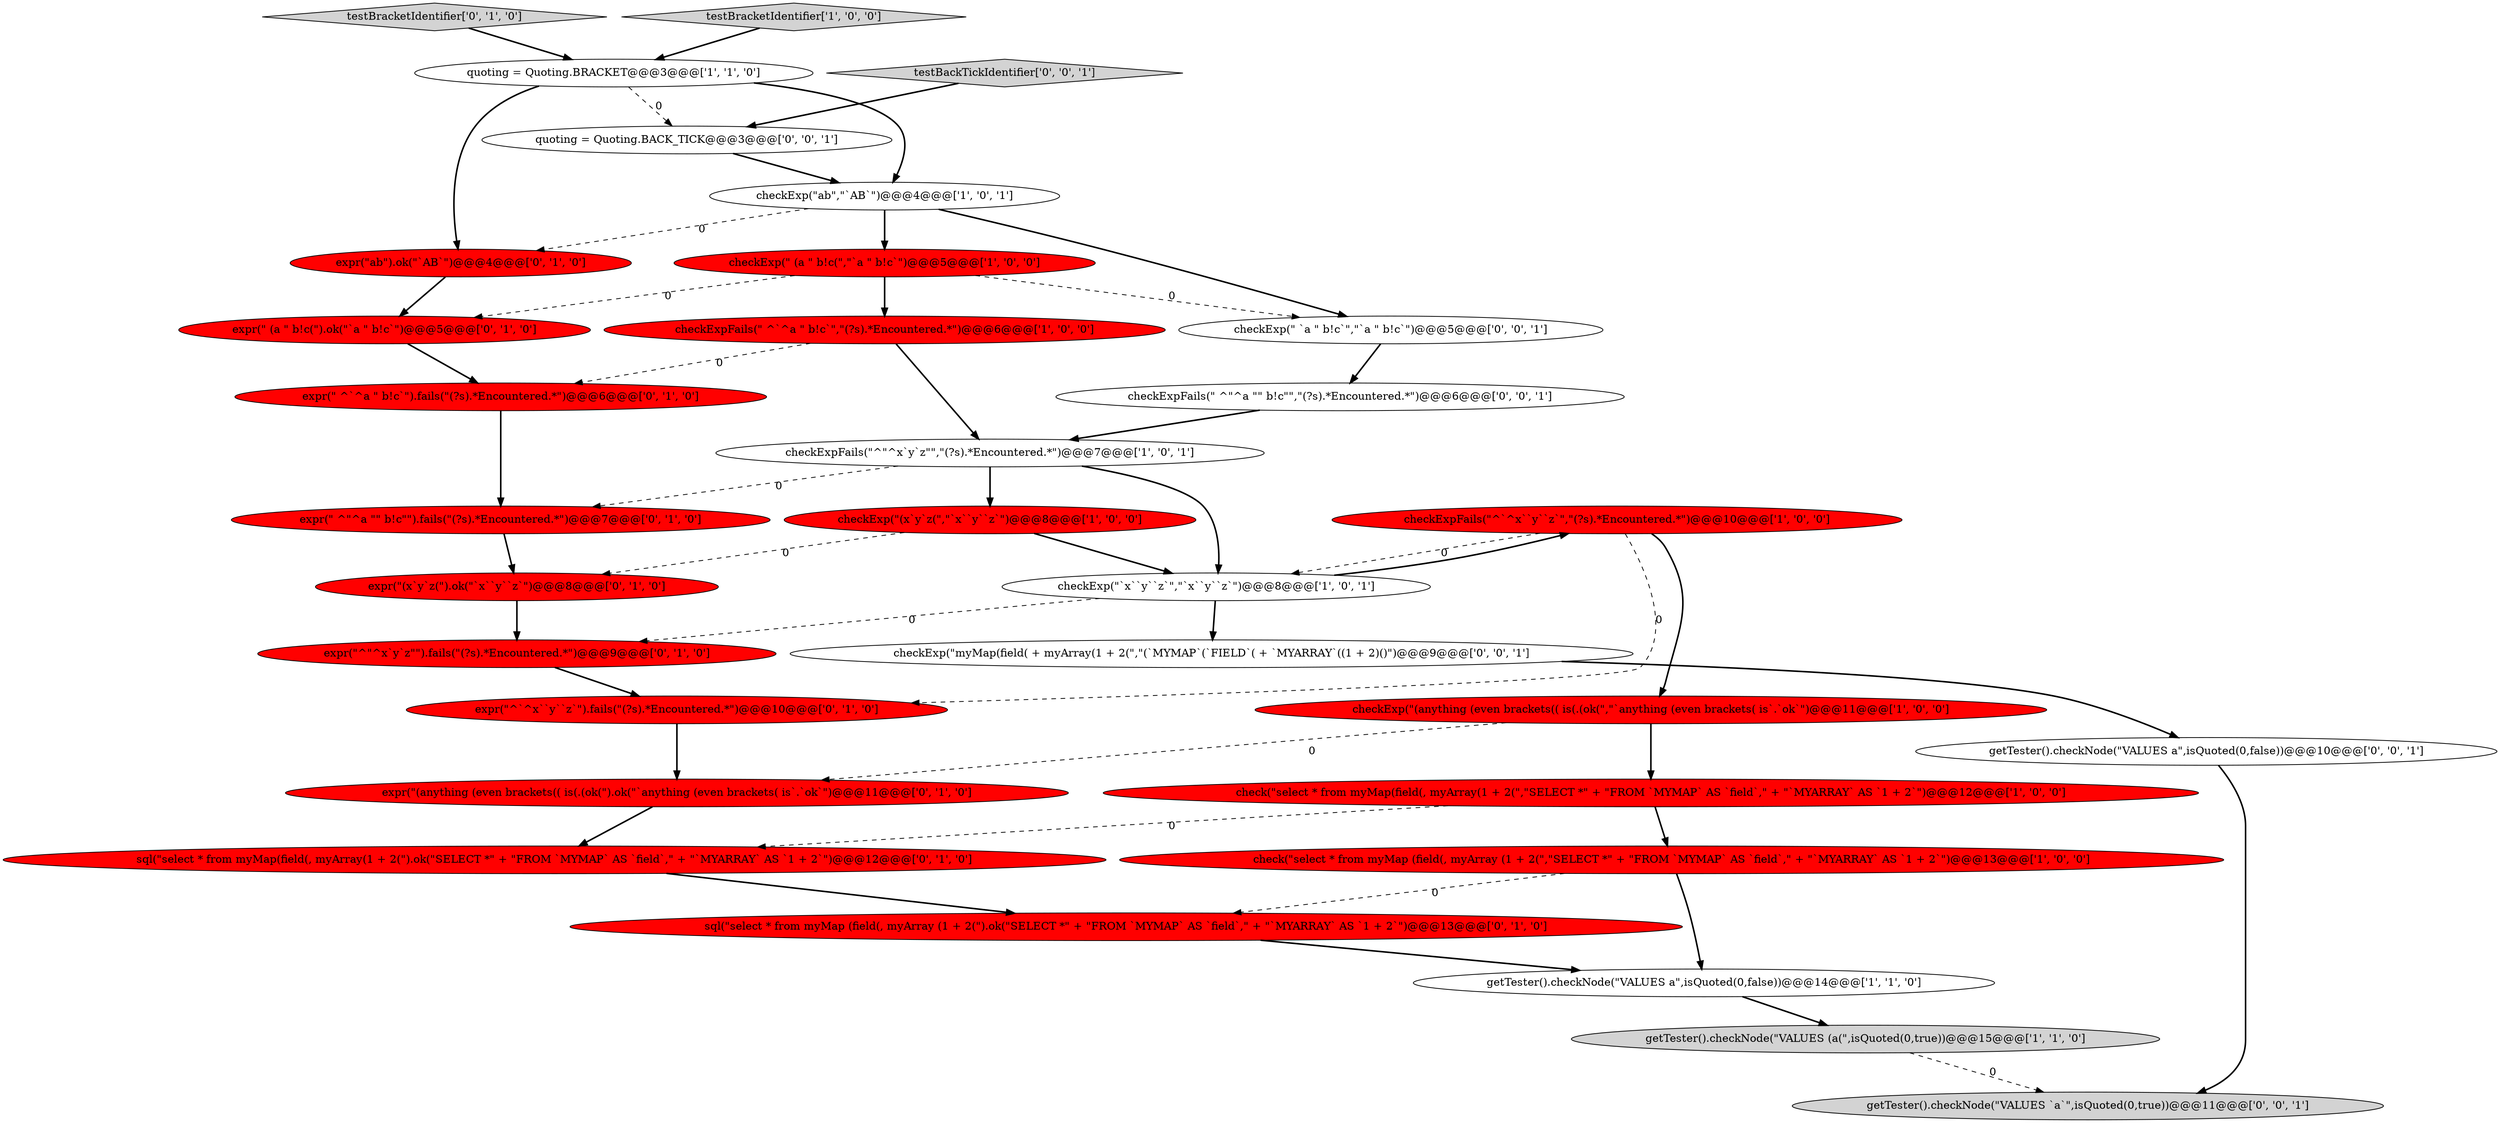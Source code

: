digraph {
10 [style = filled, label = "checkExpFails(\"^`^x``y``z`\",\"(?s).*Encountered.*\")@@@10@@@['1', '0', '0']", fillcolor = red, shape = ellipse image = "AAA1AAABBB1BBB"];
22 [style = filled, label = "sql(\"select * from myMap(field(, myArray(1 + 2(\").ok(\"SELECT *\" + \"FROM `MYMAP` AS `field`,\" + \"`MYARRAY` AS `1 + 2`\")@@@12@@@['0', '1', '0']", fillcolor = red, shape = ellipse image = "AAA1AAABBB2BBB"];
24 [style = filled, label = "testBracketIdentifier['0', '1', '0']", fillcolor = lightgray, shape = diamond image = "AAA0AAABBB2BBB"];
23 [style = filled, label = "expr(\" (a \" b!c(\").ok(\"`a \" b!c`\")@@@5@@@['0', '1', '0']", fillcolor = red, shape = ellipse image = "AAA1AAABBB2BBB"];
31 [style = filled, label = "checkExpFails(\" ^\"^a \"\" b!c\"\",\"(?s).*Encountered.*\")@@@6@@@['0', '0', '1']", fillcolor = white, shape = ellipse image = "AAA0AAABBB3BBB"];
8 [style = filled, label = "check(\"select * from myMap (field(, myArray (1 + 2(\",\"SELECT *\" + \"FROM `MYMAP` AS `field`,\" + \"`MYARRAY` AS `1 + 2`\")@@@13@@@['1', '0', '0']", fillcolor = red, shape = ellipse image = "AAA1AAABBB1BBB"];
5 [style = filled, label = "checkExp(\"(anything (even brackets(( is(.(ok(\",\"`anything (even brackets( is`.`ok`\")@@@11@@@['1', '0', '0']", fillcolor = red, shape = ellipse image = "AAA1AAABBB1BBB"];
9 [style = filled, label = "checkExp(\"ab\",\"`AB`\")@@@4@@@['1', '0', '1']", fillcolor = white, shape = ellipse image = "AAA0AAABBB1BBB"];
21 [style = filled, label = "expr(\" ^\"^a \"\" b!c\"\").fails(\"(?s).*Encountered.*\")@@@7@@@['0', '1', '0']", fillcolor = red, shape = ellipse image = "AAA1AAABBB2BBB"];
27 [style = filled, label = "getTester().checkNode(\"VALUES a\",isQuoted(0,false))@@@10@@@['0', '0', '1']", fillcolor = white, shape = ellipse image = "AAA0AAABBB3BBB"];
14 [style = filled, label = "expr(\"(anything (even brackets(( is(.(ok(\").ok(\"`anything (even brackets( is`.`ok`\")@@@11@@@['0', '1', '0']", fillcolor = red, shape = ellipse image = "AAA1AAABBB2BBB"];
18 [style = filled, label = "expr(\"^`^x``y``z`\").fails(\"(?s).*Encountered.*\")@@@10@@@['0', '1', '0']", fillcolor = red, shape = ellipse image = "AAA1AAABBB2BBB"];
29 [style = filled, label = "testBackTickIdentifier['0', '0', '1']", fillcolor = lightgray, shape = diamond image = "AAA0AAABBB3BBB"];
20 [style = filled, label = "expr(\"ab\").ok(\"`AB`\")@@@4@@@['0', '1', '0']", fillcolor = red, shape = ellipse image = "AAA1AAABBB2BBB"];
17 [style = filled, label = "sql(\"select * from myMap (field(, myArray (1 + 2(\").ok(\"SELECT *\" + \"FROM `MYMAP` AS `field`,\" + \"`MYARRAY` AS `1 + 2`\")@@@13@@@['0', '1', '0']", fillcolor = red, shape = ellipse image = "AAA1AAABBB2BBB"];
12 [style = filled, label = "checkExpFails(\" ^`^a \" b!c`\",\"(?s).*Encountered.*\")@@@6@@@['1', '0', '0']", fillcolor = red, shape = ellipse image = "AAA1AAABBB1BBB"];
25 [style = filled, label = "quoting = Quoting.BACK_TICK@@@3@@@['0', '0', '1']", fillcolor = white, shape = ellipse image = "AAA0AAABBB3BBB"];
26 [style = filled, label = "getTester().checkNode(\"VALUES `a`\",isQuoted(0,true))@@@11@@@['0', '0', '1']", fillcolor = lightgray, shape = ellipse image = "AAA0AAABBB3BBB"];
2 [style = filled, label = "testBracketIdentifier['1', '0', '0']", fillcolor = lightgray, shape = diamond image = "AAA0AAABBB1BBB"];
19 [style = filled, label = "expr(\" ^`^a \" b!c`\").fails(\"(?s).*Encountered.*\")@@@6@@@['0', '1', '0']", fillcolor = red, shape = ellipse image = "AAA1AAABBB2BBB"];
6 [style = filled, label = "getTester().checkNode(\"VALUES a\",isQuoted(0,false))@@@14@@@['1', '1', '0']", fillcolor = white, shape = ellipse image = "AAA0AAABBB1BBB"];
7 [style = filled, label = "check(\"select * from myMap(field(, myArray(1 + 2(\",\"SELECT *\" + \"FROM `MYMAP` AS `field`,\" + \"`MYARRAY` AS `1 + 2`\")@@@12@@@['1', '0', '0']", fillcolor = red, shape = ellipse image = "AAA1AAABBB1BBB"];
0 [style = filled, label = "checkExp(\" (a \" b!c(\",\"`a \" b!c`\")@@@5@@@['1', '0', '0']", fillcolor = red, shape = ellipse image = "AAA1AAABBB1BBB"];
4 [style = filled, label = "getTester().checkNode(\"VALUES (a(\",isQuoted(0,true))@@@15@@@['1', '1', '0']", fillcolor = lightgray, shape = ellipse image = "AAA0AAABBB1BBB"];
15 [style = filled, label = "expr(\"(x`y`z(\").ok(\"`x``y``z`\")@@@8@@@['0', '1', '0']", fillcolor = red, shape = ellipse image = "AAA1AAABBB2BBB"];
11 [style = filled, label = "quoting = Quoting.BRACKET@@@3@@@['1', '1', '0']", fillcolor = white, shape = ellipse image = "AAA0AAABBB1BBB"];
28 [style = filled, label = "checkExp(\"myMap(field( + myArray(1 + 2(\",\"(`MYMAP`(`FIELD`( + `MYARRAY`((1 + 2)()\")@@@9@@@['0', '0', '1']", fillcolor = white, shape = ellipse image = "AAA0AAABBB3BBB"];
13 [style = filled, label = "checkExpFails(\"^\"^x`y`z\"\",\"(?s).*Encountered.*\")@@@7@@@['1', '0', '1']", fillcolor = white, shape = ellipse image = "AAA0AAABBB1BBB"];
3 [style = filled, label = "checkExp(\"(x`y`z(\",\"`x``y``z`\")@@@8@@@['1', '0', '0']", fillcolor = red, shape = ellipse image = "AAA1AAABBB1BBB"];
30 [style = filled, label = "checkExp(\" `a \" b!c`\",\"`a \" b!c`\")@@@5@@@['0', '0', '1']", fillcolor = white, shape = ellipse image = "AAA0AAABBB3BBB"];
1 [style = filled, label = "checkExp(\"`x``y``z`\",\"`x``y``z`\")@@@8@@@['1', '0', '1']", fillcolor = white, shape = ellipse image = "AAA0AAABBB1BBB"];
16 [style = filled, label = "expr(\"^\"^x`y`z\"\").fails(\"(?s).*Encountered.*\")@@@9@@@['0', '1', '0']", fillcolor = red, shape = ellipse image = "AAA1AAABBB2BBB"];
9->20 [style = dashed, label="0"];
11->20 [style = bold, label=""];
16->18 [style = bold, label=""];
5->14 [style = dashed, label="0"];
9->0 [style = bold, label=""];
3->1 [style = bold, label=""];
17->6 [style = bold, label=""];
21->15 [style = bold, label=""];
0->12 [style = bold, label=""];
31->13 [style = bold, label=""];
25->9 [style = bold, label=""];
0->23 [style = dashed, label="0"];
14->22 [style = bold, label=""];
29->25 [style = bold, label=""];
8->6 [style = bold, label=""];
9->30 [style = bold, label=""];
4->26 [style = dashed, label="0"];
11->9 [style = bold, label=""];
7->8 [style = bold, label=""];
15->16 [style = bold, label=""];
13->1 [style = bold, label=""];
12->13 [style = bold, label=""];
6->4 [style = bold, label=""];
1->28 [style = bold, label=""];
10->1 [style = dashed, label="0"];
13->21 [style = dashed, label="0"];
10->5 [style = bold, label=""];
20->23 [style = bold, label=""];
13->3 [style = bold, label=""];
12->19 [style = dashed, label="0"];
30->31 [style = bold, label=""];
24->11 [style = bold, label=""];
1->16 [style = dashed, label="0"];
23->19 [style = bold, label=""];
0->30 [style = dashed, label="0"];
11->25 [style = dashed, label="0"];
22->17 [style = bold, label=""];
3->15 [style = dashed, label="0"];
5->7 [style = bold, label=""];
8->17 [style = dashed, label="0"];
28->27 [style = bold, label=""];
1->10 [style = bold, label=""];
18->14 [style = bold, label=""];
2->11 [style = bold, label=""];
7->22 [style = dashed, label="0"];
10->18 [style = dashed, label="0"];
27->26 [style = bold, label=""];
19->21 [style = bold, label=""];
}
